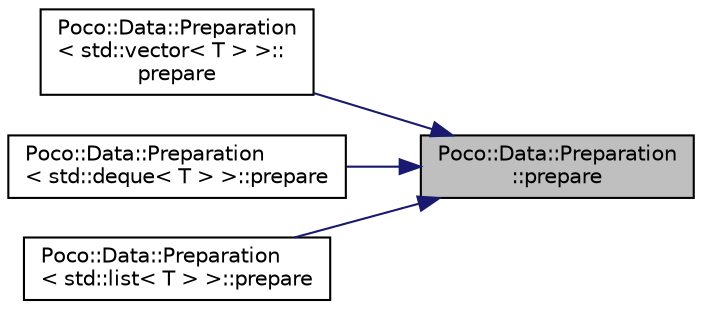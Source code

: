 digraph "Poco::Data::Preparation::prepare"
{
 // LATEX_PDF_SIZE
  edge [fontname="Helvetica",fontsize="10",labelfontname="Helvetica",labelfontsize="10"];
  node [fontname="Helvetica",fontsize="10",shape=record];
  rankdir="RL";
  Node1 [label="Poco::Data::Preparation\l::prepare",height=0.2,width=0.4,color="black", fillcolor="grey75", style="filled", fontcolor="black",tooltip="Prepares data."];
  Node1 -> Node2 [dir="back",color="midnightblue",fontsize="10",style="solid",fontname="Helvetica"];
  Node2 [label="Poco::Data::Preparation\l\< std::vector\< T \> \>::\lprepare",height=0.2,width=0.4,color="black", fillcolor="white", style="filled",URL="$classPoco_1_1Data_1_1Preparation_3_01std_1_1vector_3_01T_01_4_01_4.html#a2b98113d96cb562b1f5aee119d881748",tooltip="Prepares data."];
  Node1 -> Node3 [dir="back",color="midnightblue",fontsize="10",style="solid",fontname="Helvetica"];
  Node3 [label="Poco::Data::Preparation\l\< std::deque\< T \> \>::prepare",height=0.2,width=0.4,color="black", fillcolor="white", style="filled",URL="$classPoco_1_1Data_1_1Preparation_3_01std_1_1deque_3_01T_01_4_01_4.html#a7a647d34f13c61a58aa874dc40e19e7d",tooltip="Prepares data."];
  Node1 -> Node4 [dir="back",color="midnightblue",fontsize="10",style="solid",fontname="Helvetica"];
  Node4 [label="Poco::Data::Preparation\l\< std::list\< T \> \>::prepare",height=0.2,width=0.4,color="black", fillcolor="white", style="filled",URL="$classPoco_1_1Data_1_1Preparation_3_01std_1_1list_3_01T_01_4_01_4.html#a7b42b5ec17caf4c4f2a0f9187821e7ba",tooltip="Prepares data."];
}
